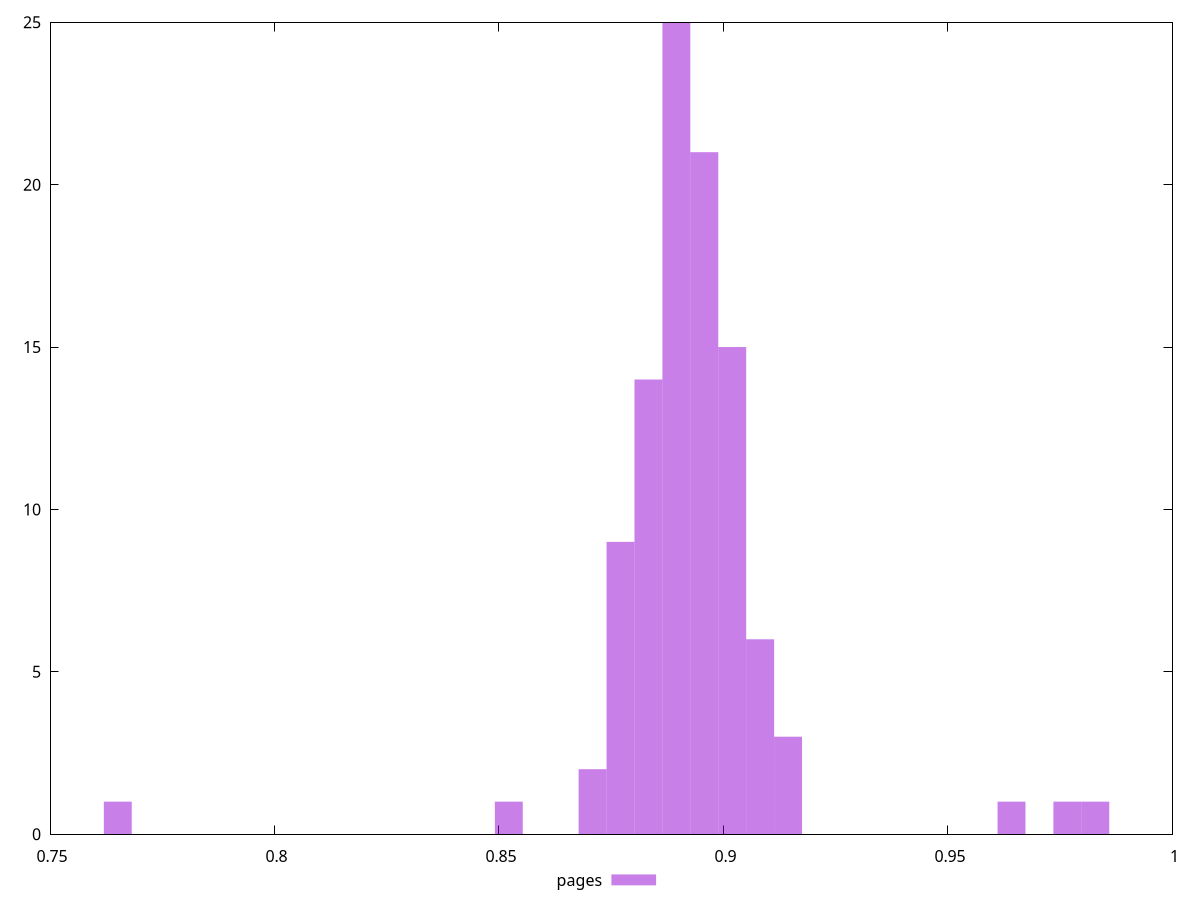 $_pages <<EOF
0.976588379690046 1
0.8708431411248817 2
0.9143852981811258 3
0.9019446818793417 15
0.8957243737284498 21
0.8832837574266658 14
0.8895040655775578 25
0.9081649900302338 6
0.8770634492757737 9
0.8521822166722057 1
0.7650979025597175 1
0.982808687840938 1
0.9641477633882619 1
EOF
set key outside below
set terminal pngcairo
set output "report_00006_2020-11-02T20-21-41.718Z/total-blocking-time/pages//hist.png"
set yrange [0:25]
set boxwidth 0.006220308150892012
set style fill transparent solid 0.5 noborder
plot $_pages title "pages" with boxes ,